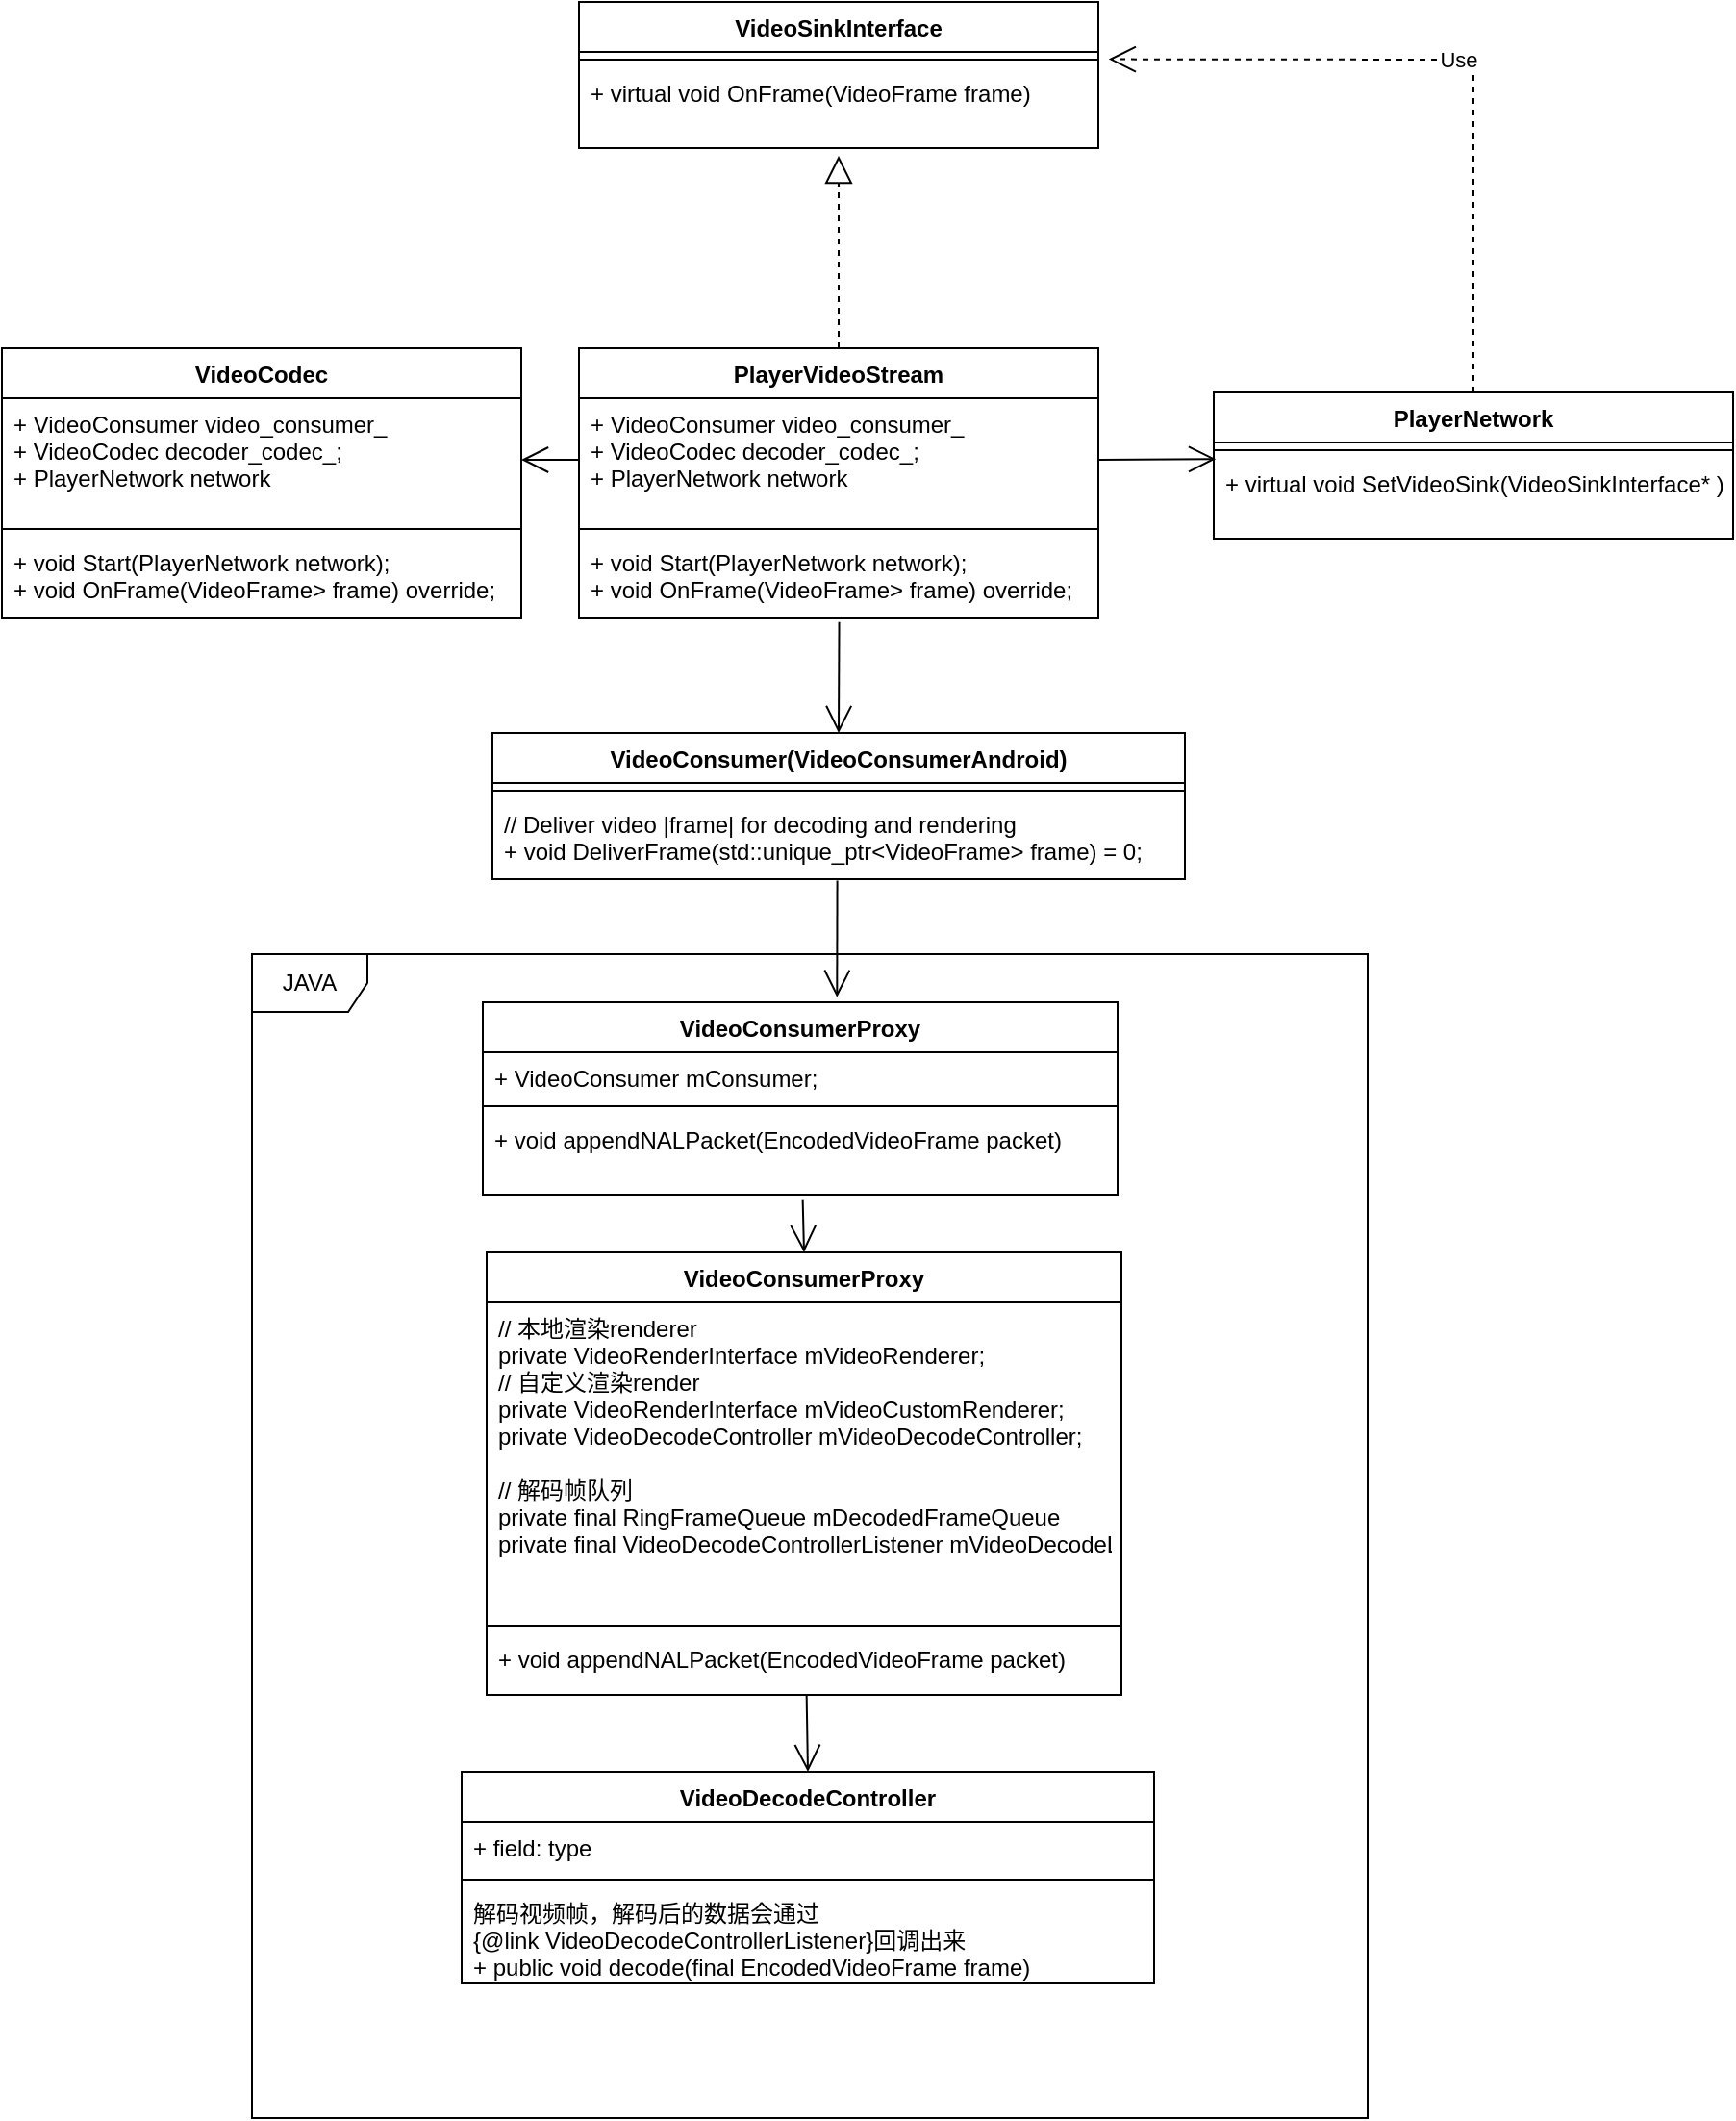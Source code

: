 <mxfile version="20.0.3" type="github">
  <diagram id="C5RBs43oDa-KdzZeNtuy" name="Page-1">
    <mxGraphModel dx="940" dy="612" grid="1" gridSize="10" guides="1" tooltips="1" connect="1" arrows="1" fold="1" page="1" pageScale="1" pageWidth="827" pageHeight="1169" math="0" shadow="0">
      <root>
        <mxCell id="WIyWlLk6GJQsqaUBKTNV-0" />
        <mxCell id="WIyWlLk6GJQsqaUBKTNV-1" parent="WIyWlLk6GJQsqaUBKTNV-0" />
        <mxCell id="n83WJbiTZaxpq6fG6bxS-36" value="JAVA" style="shape=umlFrame;whiteSpace=wrap;html=1;" vertex="1" parent="WIyWlLk6GJQsqaUBKTNV-1">
          <mxGeometry x="160" y="585" width="580" height="605" as="geometry" />
        </mxCell>
        <mxCell id="n83WJbiTZaxpq6fG6bxS-0" value="PlayerVideoStream" style="swimlane;fontStyle=1;align=center;verticalAlign=top;childLayout=stackLayout;horizontal=1;startSize=26;horizontalStack=0;resizeParent=1;resizeParentMax=0;resizeLast=0;collapsible=1;marginBottom=0;" vertex="1" parent="WIyWlLk6GJQsqaUBKTNV-1">
          <mxGeometry x="330" y="270" width="270" height="140" as="geometry" />
        </mxCell>
        <mxCell id="n83WJbiTZaxpq6fG6bxS-1" value="+ VideoConsumer video_consumer_&#xa;+ VideoCodec decoder_codec_;&#xa;+ PlayerNetwork network" style="text;strokeColor=none;fillColor=none;align=left;verticalAlign=top;spacingLeft=4;spacingRight=4;overflow=hidden;rotatable=0;points=[[0,0.5],[1,0.5]];portConstraint=eastwest;" vertex="1" parent="n83WJbiTZaxpq6fG6bxS-0">
          <mxGeometry y="26" width="270" height="64" as="geometry" />
        </mxCell>
        <mxCell id="n83WJbiTZaxpq6fG6bxS-2" value="" style="line;strokeWidth=1;fillColor=none;align=left;verticalAlign=middle;spacingTop=-1;spacingLeft=3;spacingRight=3;rotatable=0;labelPosition=right;points=[];portConstraint=eastwest;" vertex="1" parent="n83WJbiTZaxpq6fG6bxS-0">
          <mxGeometry y="90" width="270" height="8" as="geometry" />
        </mxCell>
        <mxCell id="n83WJbiTZaxpq6fG6bxS-3" value="+ void Start(PlayerNetwork network);&#xa;+ void OnFrame(VideoFrame&gt; frame) override;" style="text;strokeColor=none;fillColor=none;align=left;verticalAlign=top;spacingLeft=4;spacingRight=4;overflow=hidden;rotatable=0;points=[[0,0.5],[1,0.5]];portConstraint=eastwest;" vertex="1" parent="n83WJbiTZaxpq6fG6bxS-0">
          <mxGeometry y="98" width="270" height="42" as="geometry" />
        </mxCell>
        <mxCell id="n83WJbiTZaxpq6fG6bxS-5" value="VideoSinkInterface" style="swimlane;fontStyle=1;align=center;verticalAlign=top;childLayout=stackLayout;horizontal=1;startSize=26;horizontalStack=0;resizeParent=1;resizeParentMax=0;resizeLast=0;collapsible=1;marginBottom=0;" vertex="1" parent="WIyWlLk6GJQsqaUBKTNV-1">
          <mxGeometry x="330" y="90" width="270" height="76" as="geometry" />
        </mxCell>
        <mxCell id="n83WJbiTZaxpq6fG6bxS-7" value="" style="line;strokeWidth=1;fillColor=none;align=left;verticalAlign=middle;spacingTop=-1;spacingLeft=3;spacingRight=3;rotatable=0;labelPosition=right;points=[];portConstraint=eastwest;" vertex="1" parent="n83WJbiTZaxpq6fG6bxS-5">
          <mxGeometry y="26" width="270" height="8" as="geometry" />
        </mxCell>
        <mxCell id="n83WJbiTZaxpq6fG6bxS-8" value="+ virtual void OnFrame(VideoFrame frame)" style="text;strokeColor=none;fillColor=none;align=left;verticalAlign=top;spacingLeft=4;spacingRight=4;overflow=hidden;rotatable=0;points=[[0,0.5],[1,0.5]];portConstraint=eastwest;" vertex="1" parent="n83WJbiTZaxpq6fG6bxS-5">
          <mxGeometry y="34" width="270" height="42" as="geometry" />
        </mxCell>
        <mxCell id="n83WJbiTZaxpq6fG6bxS-9" value="" style="endArrow=block;dashed=1;endFill=0;endSize=12;html=1;rounded=0;exitX=0.5;exitY=0;exitDx=0;exitDy=0;" edge="1" parent="WIyWlLk6GJQsqaUBKTNV-1" source="n83WJbiTZaxpq6fG6bxS-0">
          <mxGeometry width="160" relative="1" as="geometry">
            <mxPoint x="240" y="320" as="sourcePoint" />
            <mxPoint x="465" y="170" as="targetPoint" />
          </mxGeometry>
        </mxCell>
        <mxCell id="n83WJbiTZaxpq6fG6bxS-10" value="PlayerNetwork" style="swimlane;fontStyle=1;align=center;verticalAlign=top;childLayout=stackLayout;horizontal=1;startSize=26;horizontalStack=0;resizeParent=1;resizeParentMax=0;resizeLast=0;collapsible=1;marginBottom=0;" vertex="1" parent="WIyWlLk6GJQsqaUBKTNV-1">
          <mxGeometry x="660" y="293" width="270" height="76" as="geometry" />
        </mxCell>
        <mxCell id="n83WJbiTZaxpq6fG6bxS-12" value="" style="line;strokeWidth=1;fillColor=none;align=left;verticalAlign=middle;spacingTop=-1;spacingLeft=3;spacingRight=3;rotatable=0;labelPosition=right;points=[];portConstraint=eastwest;" vertex="1" parent="n83WJbiTZaxpq6fG6bxS-10">
          <mxGeometry y="26" width="270" height="8" as="geometry" />
        </mxCell>
        <mxCell id="n83WJbiTZaxpq6fG6bxS-13" value="+ virtual void SetVideoSink(VideoSinkInterface* );" style="text;strokeColor=none;fillColor=none;align=left;verticalAlign=top;spacingLeft=4;spacingRight=4;overflow=hidden;rotatable=0;points=[[0,0.5],[1,0.5]];portConstraint=eastwest;" vertex="1" parent="n83WJbiTZaxpq6fG6bxS-10">
          <mxGeometry y="34" width="270" height="42" as="geometry" />
        </mxCell>
        <mxCell id="n83WJbiTZaxpq6fG6bxS-14" value="" style="endArrow=open;endFill=1;endSize=12;html=1;rounded=0;exitX=1;exitY=0.5;exitDx=0;exitDy=0;entryX=0.004;entryY=0.014;entryDx=0;entryDy=0;entryPerimeter=0;" edge="1" parent="WIyWlLk6GJQsqaUBKTNV-1" source="n83WJbiTZaxpq6fG6bxS-1" target="n83WJbiTZaxpq6fG6bxS-13">
          <mxGeometry width="160" relative="1" as="geometry">
            <mxPoint x="430" y="320" as="sourcePoint" />
            <mxPoint x="660" y="318" as="targetPoint" />
          </mxGeometry>
        </mxCell>
        <mxCell id="n83WJbiTZaxpq6fG6bxS-15" value="Use" style="endArrow=open;endSize=12;dashed=1;html=1;rounded=0;exitX=0.5;exitY=0;exitDx=0;exitDy=0;entryX=1.02;entryY=-0.1;entryDx=0;entryDy=0;entryPerimeter=0;" edge="1" parent="WIyWlLk6GJQsqaUBKTNV-1" source="n83WJbiTZaxpq6fG6bxS-10" target="n83WJbiTZaxpq6fG6bxS-8">
          <mxGeometry width="160" relative="1" as="geometry">
            <mxPoint x="660" y="320" as="sourcePoint" />
            <mxPoint x="820" y="320" as="targetPoint" />
            <Array as="points">
              <mxPoint x="795" y="120" />
            </Array>
          </mxGeometry>
        </mxCell>
        <mxCell id="n83WJbiTZaxpq6fG6bxS-20" value="VideoCodec" style="swimlane;fontStyle=1;align=center;verticalAlign=top;childLayout=stackLayout;horizontal=1;startSize=26;horizontalStack=0;resizeParent=1;resizeParentMax=0;resizeLast=0;collapsible=1;marginBottom=0;" vertex="1" parent="WIyWlLk6GJQsqaUBKTNV-1">
          <mxGeometry x="30" y="270" width="270" height="140" as="geometry" />
        </mxCell>
        <mxCell id="n83WJbiTZaxpq6fG6bxS-21" value="+ VideoConsumer video_consumer_&#xa;+ VideoCodec decoder_codec_;&#xa;+ PlayerNetwork network" style="text;strokeColor=none;fillColor=none;align=left;verticalAlign=top;spacingLeft=4;spacingRight=4;overflow=hidden;rotatable=0;points=[[0,0.5],[1,0.5]];portConstraint=eastwest;" vertex="1" parent="n83WJbiTZaxpq6fG6bxS-20">
          <mxGeometry y="26" width="270" height="64" as="geometry" />
        </mxCell>
        <mxCell id="n83WJbiTZaxpq6fG6bxS-22" value="" style="line;strokeWidth=1;fillColor=none;align=left;verticalAlign=middle;spacingTop=-1;spacingLeft=3;spacingRight=3;rotatable=0;labelPosition=right;points=[];portConstraint=eastwest;" vertex="1" parent="n83WJbiTZaxpq6fG6bxS-20">
          <mxGeometry y="90" width="270" height="8" as="geometry" />
        </mxCell>
        <mxCell id="n83WJbiTZaxpq6fG6bxS-23" value="+ void Start(PlayerNetwork network);&#xa;+ void OnFrame(VideoFrame&gt; frame) override;" style="text;strokeColor=none;fillColor=none;align=left;verticalAlign=top;spacingLeft=4;spacingRight=4;overflow=hidden;rotatable=0;points=[[0,0.5],[1,0.5]];portConstraint=eastwest;" vertex="1" parent="n83WJbiTZaxpq6fG6bxS-20">
          <mxGeometry y="98" width="270" height="42" as="geometry" />
        </mxCell>
        <mxCell id="n83WJbiTZaxpq6fG6bxS-24" value="VideoConsumer(VideoConsumerAndroid)" style="swimlane;fontStyle=1;align=center;verticalAlign=top;childLayout=stackLayout;horizontal=1;startSize=26;horizontalStack=0;resizeParent=1;resizeParentMax=0;resizeLast=0;collapsible=1;marginBottom=0;" vertex="1" parent="WIyWlLk6GJQsqaUBKTNV-1">
          <mxGeometry x="285" y="470" width="360" height="76" as="geometry" />
        </mxCell>
        <mxCell id="n83WJbiTZaxpq6fG6bxS-26" value="" style="line;strokeWidth=1;fillColor=none;align=left;verticalAlign=middle;spacingTop=-1;spacingLeft=3;spacingRight=3;rotatable=0;labelPosition=right;points=[];portConstraint=eastwest;" vertex="1" parent="n83WJbiTZaxpq6fG6bxS-24">
          <mxGeometry y="26" width="360" height="8" as="geometry" />
        </mxCell>
        <mxCell id="n83WJbiTZaxpq6fG6bxS-27" value=" // Deliver video |frame| for decoding and rendering&#xa;+ void DeliverFrame(std::unique_ptr&lt;VideoFrame&gt; frame) = 0;" style="text;strokeColor=none;fillColor=none;align=left;verticalAlign=top;spacingLeft=4;spacingRight=4;overflow=hidden;rotatable=0;points=[[0,0.5],[1,0.5]];portConstraint=eastwest;" vertex="1" parent="n83WJbiTZaxpq6fG6bxS-24">
          <mxGeometry y="34" width="360" height="42" as="geometry" />
        </mxCell>
        <mxCell id="n83WJbiTZaxpq6fG6bxS-28" value="" style="endArrow=open;endFill=1;endSize=12;html=1;rounded=0;exitX=0;exitY=0.5;exitDx=0;exitDy=0;" edge="1" parent="WIyWlLk6GJQsqaUBKTNV-1" source="n83WJbiTZaxpq6fG6bxS-1" target="n83WJbiTZaxpq6fG6bxS-21">
          <mxGeometry width="160" relative="1" as="geometry">
            <mxPoint x="310" y="380" as="sourcePoint" />
            <mxPoint x="470" y="380" as="targetPoint" />
          </mxGeometry>
        </mxCell>
        <mxCell id="n83WJbiTZaxpq6fG6bxS-30" value="" style="endArrow=open;endFill=1;endSize=12;html=1;rounded=0;entryX=0.5;entryY=0;entryDx=0;entryDy=0;exitX=0.501;exitY=1.057;exitDx=0;exitDy=0;exitPerimeter=0;" edge="1" parent="WIyWlLk6GJQsqaUBKTNV-1" source="n83WJbiTZaxpq6fG6bxS-3" target="n83WJbiTZaxpq6fG6bxS-24">
          <mxGeometry width="160" relative="1" as="geometry">
            <mxPoint x="310" y="380" as="sourcePoint" />
            <mxPoint x="470" y="380" as="targetPoint" />
          </mxGeometry>
        </mxCell>
        <mxCell id="n83WJbiTZaxpq6fG6bxS-31" value="VideoConsumerProxy" style="swimlane;fontStyle=1;align=center;verticalAlign=top;childLayout=stackLayout;horizontal=1;startSize=26;horizontalStack=0;resizeParent=1;resizeParentMax=0;resizeLast=0;collapsible=1;marginBottom=0;" vertex="1" parent="WIyWlLk6GJQsqaUBKTNV-1">
          <mxGeometry x="280" y="610" width="330" height="100" as="geometry" />
        </mxCell>
        <mxCell id="n83WJbiTZaxpq6fG6bxS-32" value="+ VideoConsumer mConsumer;" style="text;strokeColor=none;fillColor=none;align=left;verticalAlign=top;spacingLeft=4;spacingRight=4;overflow=hidden;rotatable=0;points=[[0,0.5],[1,0.5]];portConstraint=eastwest;" vertex="1" parent="n83WJbiTZaxpq6fG6bxS-31">
          <mxGeometry y="26" width="330" height="24" as="geometry" />
        </mxCell>
        <mxCell id="n83WJbiTZaxpq6fG6bxS-33" value="" style="line;strokeWidth=1;fillColor=none;align=left;verticalAlign=middle;spacingTop=-1;spacingLeft=3;spacingRight=3;rotatable=0;labelPosition=right;points=[];portConstraint=eastwest;" vertex="1" parent="n83WJbiTZaxpq6fG6bxS-31">
          <mxGeometry y="50" width="330" height="8" as="geometry" />
        </mxCell>
        <mxCell id="n83WJbiTZaxpq6fG6bxS-34" value="+ void appendNALPacket(EncodedVideoFrame packet)" style="text;strokeColor=none;fillColor=none;align=left;verticalAlign=top;spacingLeft=4;spacingRight=4;overflow=hidden;rotatable=0;points=[[0,0.5],[1,0.5]];portConstraint=eastwest;" vertex="1" parent="n83WJbiTZaxpq6fG6bxS-31">
          <mxGeometry y="58" width="330" height="42" as="geometry" />
        </mxCell>
        <mxCell id="n83WJbiTZaxpq6fG6bxS-35" value="" style="endArrow=open;endFill=1;endSize=12;html=1;rounded=0;entryX=0.558;entryY=-0.026;entryDx=0;entryDy=0;entryPerimeter=0;exitX=0.498;exitY=1.019;exitDx=0;exitDy=0;exitPerimeter=0;" edge="1" parent="WIyWlLk6GJQsqaUBKTNV-1" source="n83WJbiTZaxpq6fG6bxS-27" target="n83WJbiTZaxpq6fG6bxS-31">
          <mxGeometry width="160" relative="1" as="geometry">
            <mxPoint x="449" y="540" as="sourcePoint" />
            <mxPoint x="475" y="480" as="targetPoint" />
          </mxGeometry>
        </mxCell>
        <mxCell id="n83WJbiTZaxpq6fG6bxS-37" value="VideoConsumerProxy" style="swimlane;fontStyle=1;align=center;verticalAlign=top;childLayout=stackLayout;horizontal=1;startSize=26;horizontalStack=0;resizeParent=1;resizeParentMax=0;resizeLast=0;collapsible=1;marginBottom=0;" vertex="1" parent="WIyWlLk6GJQsqaUBKTNV-1">
          <mxGeometry x="282" y="740" width="330" height="230" as="geometry" />
        </mxCell>
        <mxCell id="n83WJbiTZaxpq6fG6bxS-38" value="// 本地渲染renderer&#xa;private VideoRenderInterface mVideoRenderer;&#xa;// 自定义渲染render&#xa;private VideoRenderInterface mVideoCustomRenderer;&#xa;private VideoDecodeController mVideoDecodeController;&#xa;&#xa;// 解码帧队列&#xa;private final RingFrameQueue mDecodedFrameQueue&#xa;private final VideoDecodeControllerListener mVideoDecodeListener" style="text;strokeColor=none;fillColor=none;align=left;verticalAlign=top;spacingLeft=4;spacingRight=4;overflow=hidden;rotatable=0;points=[[0,0.5],[1,0.5]];portConstraint=eastwest;" vertex="1" parent="n83WJbiTZaxpq6fG6bxS-37">
          <mxGeometry y="26" width="330" height="164" as="geometry" />
        </mxCell>
        <mxCell id="n83WJbiTZaxpq6fG6bxS-39" value="" style="line;strokeWidth=1;fillColor=none;align=left;verticalAlign=middle;spacingTop=-1;spacingLeft=3;spacingRight=3;rotatable=0;labelPosition=right;points=[];portConstraint=eastwest;" vertex="1" parent="n83WJbiTZaxpq6fG6bxS-37">
          <mxGeometry y="190" width="330" height="8" as="geometry" />
        </mxCell>
        <mxCell id="n83WJbiTZaxpq6fG6bxS-40" value="+ void appendNALPacket(EncodedVideoFrame packet)" style="text;strokeColor=none;fillColor=none;align=left;verticalAlign=top;spacingLeft=4;spacingRight=4;overflow=hidden;rotatable=0;points=[[0,0.5],[1,0.5]];portConstraint=eastwest;" vertex="1" parent="n83WJbiTZaxpq6fG6bxS-37">
          <mxGeometry y="198" width="330" height="32" as="geometry" />
        </mxCell>
        <mxCell id="n83WJbiTZaxpq6fG6bxS-41" value="" style="endArrow=open;endFill=1;endSize=12;html=1;rounded=0;entryX=0.5;entryY=0;entryDx=0;entryDy=0;exitX=0.504;exitY=1.067;exitDx=0;exitDy=0;exitPerimeter=0;" edge="1" parent="WIyWlLk6GJQsqaUBKTNV-1" source="n83WJbiTZaxpq6fG6bxS-34" target="n83WJbiTZaxpq6fG6bxS-37">
          <mxGeometry width="160" relative="1" as="geometry">
            <mxPoint x="459" y="550" as="sourcePoint" />
            <mxPoint x="458.14" y="617.4" as="targetPoint" />
          </mxGeometry>
        </mxCell>
        <mxCell id="n83WJbiTZaxpq6fG6bxS-42" value="VideoDecodeController" style="swimlane;fontStyle=1;align=center;verticalAlign=top;childLayout=stackLayout;horizontal=1;startSize=26;horizontalStack=0;resizeParent=1;resizeParentMax=0;resizeLast=0;collapsible=1;marginBottom=0;" vertex="1" parent="WIyWlLk6GJQsqaUBKTNV-1">
          <mxGeometry x="269" y="1010" width="360" height="110" as="geometry" />
        </mxCell>
        <mxCell id="n83WJbiTZaxpq6fG6bxS-43" value="+ field: type" style="text;strokeColor=none;fillColor=none;align=left;verticalAlign=top;spacingLeft=4;spacingRight=4;overflow=hidden;rotatable=0;points=[[0,0.5],[1,0.5]];portConstraint=eastwest;" vertex="1" parent="n83WJbiTZaxpq6fG6bxS-42">
          <mxGeometry y="26" width="360" height="26" as="geometry" />
        </mxCell>
        <mxCell id="n83WJbiTZaxpq6fG6bxS-44" value="" style="line;strokeWidth=1;fillColor=none;align=left;verticalAlign=middle;spacingTop=-1;spacingLeft=3;spacingRight=3;rotatable=0;labelPosition=right;points=[];portConstraint=eastwest;" vertex="1" parent="n83WJbiTZaxpq6fG6bxS-42">
          <mxGeometry y="52" width="360" height="8" as="geometry" />
        </mxCell>
        <mxCell id="n83WJbiTZaxpq6fG6bxS-45" value="解码视频帧，解码后的数据会通过&#xa;{@link VideoDecodeControllerListener}回调出来&#xa;+ public void decode(final EncodedVideoFrame frame) " style="text;strokeColor=none;fillColor=none;align=left;verticalAlign=top;spacingLeft=4;spacingRight=4;overflow=hidden;rotatable=0;points=[[0,0.5],[1,0.5]];portConstraint=eastwest;" vertex="1" parent="n83WJbiTZaxpq6fG6bxS-42">
          <mxGeometry y="60" width="360" height="50" as="geometry" />
        </mxCell>
        <mxCell id="n83WJbiTZaxpq6fG6bxS-46" value="" style="endArrow=open;endFill=1;endSize=12;html=1;rounded=0;entryX=0.5;entryY=0;entryDx=0;entryDy=0;exitX=0.504;exitY=1;exitDx=0;exitDy=0;exitPerimeter=0;" edge="1" parent="WIyWlLk6GJQsqaUBKTNV-1" source="n83WJbiTZaxpq6fG6bxS-40" target="n83WJbiTZaxpq6fG6bxS-42">
          <mxGeometry width="160" relative="1" as="geometry">
            <mxPoint x="310" y="920" as="sourcePoint" />
            <mxPoint x="470" y="920" as="targetPoint" />
          </mxGeometry>
        </mxCell>
      </root>
    </mxGraphModel>
  </diagram>
</mxfile>

